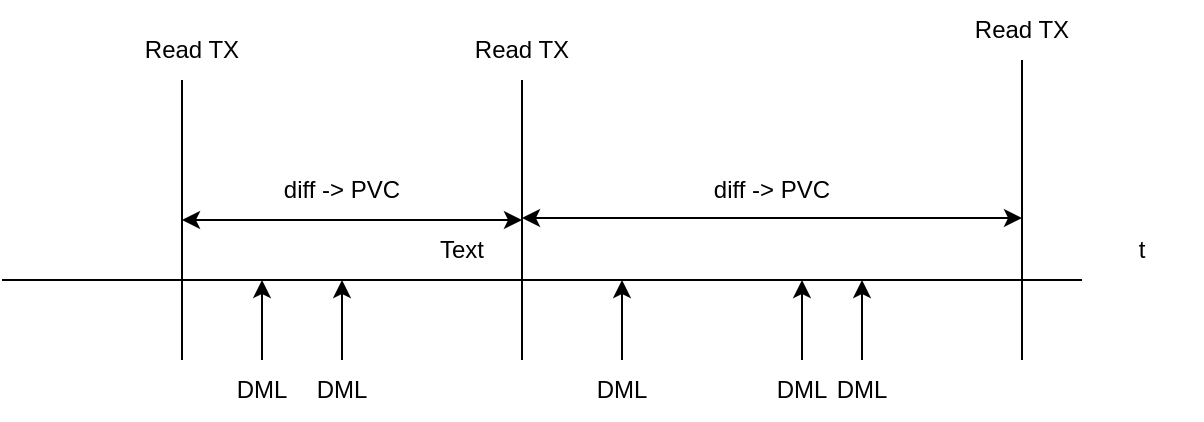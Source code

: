 <mxfile version="21.2.8" type="github">
  <diagram name="Page-1" id="YqEnpz1hD13nq8yvlCcu">
    <mxGraphModel dx="1377" dy="834" grid="1" gridSize="10" guides="1" tooltips="1" connect="1" arrows="1" fold="1" page="1" pageScale="1" pageWidth="850" pageHeight="1100" math="0" shadow="0">
      <root>
        <mxCell id="0" />
        <mxCell id="1" parent="0" />
        <mxCell id="53wJXc8IERbfyXCMK46h-1" value="" style="endArrow=none;html=1;rounded=0;" edge="1" parent="1">
          <mxGeometry width="50" height="50" relative="1" as="geometry">
            <mxPoint x="190" y="440" as="sourcePoint" />
            <mxPoint x="730" y="440" as="targetPoint" />
          </mxGeometry>
        </mxCell>
        <mxCell id="53wJXc8IERbfyXCMK46h-2" value="" style="endArrow=none;html=1;rounded=0;" edge="1" parent="1">
          <mxGeometry width="50" height="50" relative="1" as="geometry">
            <mxPoint x="280" y="480" as="sourcePoint" />
            <mxPoint x="280" y="340" as="targetPoint" />
          </mxGeometry>
        </mxCell>
        <mxCell id="53wJXc8IERbfyXCMK46h-3" value="" style="endArrow=none;html=1;rounded=0;" edge="1" parent="1">
          <mxGeometry width="50" height="50" relative="1" as="geometry">
            <mxPoint x="450" y="480" as="sourcePoint" />
            <mxPoint x="450" y="340" as="targetPoint" />
          </mxGeometry>
        </mxCell>
        <mxCell id="53wJXc8IERbfyXCMK46h-4" value="" style="endArrow=none;html=1;rounded=0;" edge="1" parent="1">
          <mxGeometry width="50" height="50" relative="1" as="geometry">
            <mxPoint x="700" y="480" as="sourcePoint" />
            <mxPoint x="700" y="330" as="targetPoint" />
          </mxGeometry>
        </mxCell>
        <mxCell id="53wJXc8IERbfyXCMK46h-9" value="" style="group" vertex="1" connectable="0" parent="1">
          <mxGeometry x="290" y="440" width="60" height="70" as="geometry" />
        </mxCell>
        <mxCell id="53wJXc8IERbfyXCMK46h-5" value="" style="endArrow=classic;html=1;rounded=0;" edge="1" parent="53wJXc8IERbfyXCMK46h-9">
          <mxGeometry width="50" height="50" relative="1" as="geometry">
            <mxPoint x="30" y="40" as="sourcePoint" />
            <mxPoint x="30" as="targetPoint" />
          </mxGeometry>
        </mxCell>
        <mxCell id="53wJXc8IERbfyXCMK46h-8" value="DML" style="text;html=1;strokeColor=none;fillColor=none;align=center;verticalAlign=middle;whiteSpace=wrap;rounded=0;" vertex="1" parent="53wJXc8IERbfyXCMK46h-9">
          <mxGeometry y="40" width="60" height="30" as="geometry" />
        </mxCell>
        <mxCell id="53wJXc8IERbfyXCMK46h-10" value="" style="group" vertex="1" connectable="0" parent="1">
          <mxGeometry x="330" y="440" width="60" height="70" as="geometry" />
        </mxCell>
        <mxCell id="53wJXc8IERbfyXCMK46h-11" value="" style="endArrow=classic;html=1;rounded=0;" edge="1" parent="53wJXc8IERbfyXCMK46h-10">
          <mxGeometry width="50" height="50" relative="1" as="geometry">
            <mxPoint x="30" y="40" as="sourcePoint" />
            <mxPoint x="30" as="targetPoint" />
          </mxGeometry>
        </mxCell>
        <mxCell id="53wJXc8IERbfyXCMK46h-12" value="DML" style="text;html=1;strokeColor=none;fillColor=none;align=center;verticalAlign=middle;whiteSpace=wrap;rounded=0;" vertex="1" parent="53wJXc8IERbfyXCMK46h-10">
          <mxGeometry y="40" width="60" height="30" as="geometry" />
        </mxCell>
        <mxCell id="53wJXc8IERbfyXCMK46h-13" value="" style="group" vertex="1" connectable="0" parent="1">
          <mxGeometry x="470" y="440" width="60" height="70" as="geometry" />
        </mxCell>
        <mxCell id="53wJXc8IERbfyXCMK46h-14" value="" style="endArrow=classic;html=1;rounded=0;" edge="1" parent="53wJXc8IERbfyXCMK46h-13">
          <mxGeometry width="50" height="50" relative="1" as="geometry">
            <mxPoint x="30" y="40" as="sourcePoint" />
            <mxPoint x="30" as="targetPoint" />
          </mxGeometry>
        </mxCell>
        <mxCell id="53wJXc8IERbfyXCMK46h-15" value="DML" style="text;html=1;strokeColor=none;fillColor=none;align=center;verticalAlign=middle;whiteSpace=wrap;rounded=0;" vertex="1" parent="53wJXc8IERbfyXCMK46h-13">
          <mxGeometry y="40" width="60" height="30" as="geometry" />
        </mxCell>
        <mxCell id="53wJXc8IERbfyXCMK46h-16" value="" style="group" vertex="1" connectable="0" parent="1">
          <mxGeometry x="560" y="440" width="90" height="70" as="geometry" />
        </mxCell>
        <mxCell id="53wJXc8IERbfyXCMK46h-17" value="" style="endArrow=classic;html=1;rounded=0;" edge="1" parent="53wJXc8IERbfyXCMK46h-16">
          <mxGeometry width="50" height="50" relative="1" as="geometry">
            <mxPoint x="30" y="40" as="sourcePoint" />
            <mxPoint x="30" as="targetPoint" />
          </mxGeometry>
        </mxCell>
        <mxCell id="53wJXc8IERbfyXCMK46h-18" value="DML" style="text;html=1;strokeColor=none;fillColor=none;align=center;verticalAlign=middle;whiteSpace=wrap;rounded=0;" vertex="1" parent="53wJXc8IERbfyXCMK46h-16">
          <mxGeometry y="40" width="60" height="30" as="geometry" />
        </mxCell>
        <mxCell id="53wJXc8IERbfyXCMK46h-19" value="" style="group" vertex="1" connectable="0" parent="53wJXc8IERbfyXCMK46h-16">
          <mxGeometry x="30" width="60" height="70" as="geometry" />
        </mxCell>
        <mxCell id="53wJXc8IERbfyXCMK46h-20" value="" style="endArrow=classic;html=1;rounded=0;" edge="1" parent="53wJXc8IERbfyXCMK46h-19">
          <mxGeometry width="50" height="50" relative="1" as="geometry">
            <mxPoint x="30" y="40" as="sourcePoint" />
            <mxPoint x="30" as="targetPoint" />
          </mxGeometry>
        </mxCell>
        <mxCell id="53wJXc8IERbfyXCMK46h-21" value="DML" style="text;html=1;strokeColor=none;fillColor=none;align=center;verticalAlign=middle;whiteSpace=wrap;rounded=0;" vertex="1" parent="53wJXc8IERbfyXCMK46h-19">
          <mxGeometry y="40" width="60" height="30" as="geometry" />
        </mxCell>
        <mxCell id="53wJXc8IERbfyXCMK46h-22" value="" style="endArrow=classic;startArrow=classic;html=1;rounded=0;" edge="1" parent="1">
          <mxGeometry width="50" height="50" relative="1" as="geometry">
            <mxPoint x="280" y="410" as="sourcePoint" />
            <mxPoint x="450" y="410" as="targetPoint" />
          </mxGeometry>
        </mxCell>
        <mxCell id="53wJXc8IERbfyXCMK46h-25" value="diff -&amp;gt; PVC" style="text;html=1;strokeColor=none;fillColor=none;align=center;verticalAlign=middle;whiteSpace=wrap;rounded=0;" vertex="1" parent="1">
          <mxGeometry x="315" y="380" width="90" height="30" as="geometry" />
        </mxCell>
        <mxCell id="53wJXc8IERbfyXCMK46h-26" value="" style="endArrow=classic;startArrow=classic;html=1;rounded=0;" edge="1" parent="1">
          <mxGeometry width="50" height="50" relative="1" as="geometry">
            <mxPoint x="450" y="409" as="sourcePoint" />
            <mxPoint x="700" y="409" as="targetPoint" />
          </mxGeometry>
        </mxCell>
        <mxCell id="53wJXc8IERbfyXCMK46h-27" value="diff -&amp;gt; PVC" style="text;html=1;strokeColor=none;fillColor=none;align=center;verticalAlign=middle;whiteSpace=wrap;rounded=0;" vertex="1" parent="1">
          <mxGeometry x="530" y="380" width="90" height="30" as="geometry" />
        </mxCell>
        <mxCell id="53wJXc8IERbfyXCMK46h-29" value="Text" style="text;html=1;strokeColor=none;fillColor=none;align=center;verticalAlign=middle;whiteSpace=wrap;rounded=0;" vertex="1" parent="1">
          <mxGeometry x="390" y="410" width="60" height="30" as="geometry" />
        </mxCell>
        <mxCell id="53wJXc8IERbfyXCMK46h-30" value="Read TX" style="text;html=1;strokeColor=none;fillColor=none;align=center;verticalAlign=middle;whiteSpace=wrap;rounded=0;" vertex="1" parent="1">
          <mxGeometry x="255" y="310" width="60" height="30" as="geometry" />
        </mxCell>
        <mxCell id="53wJXc8IERbfyXCMK46h-31" value="Read TX" style="text;html=1;strokeColor=none;fillColor=none;align=center;verticalAlign=middle;whiteSpace=wrap;rounded=0;" vertex="1" parent="1">
          <mxGeometry x="420" y="310" width="60" height="30" as="geometry" />
        </mxCell>
        <mxCell id="53wJXc8IERbfyXCMK46h-32" value="Read TX" style="text;html=1;strokeColor=none;fillColor=none;align=center;verticalAlign=middle;whiteSpace=wrap;rounded=0;" vertex="1" parent="1">
          <mxGeometry x="670" y="300" width="60" height="30" as="geometry" />
        </mxCell>
        <mxCell id="53wJXc8IERbfyXCMK46h-33" value="t" style="text;html=1;strokeColor=none;fillColor=none;align=center;verticalAlign=middle;whiteSpace=wrap;rounded=0;" vertex="1" parent="1">
          <mxGeometry x="730" y="410" width="60" height="30" as="geometry" />
        </mxCell>
      </root>
    </mxGraphModel>
  </diagram>
</mxfile>
